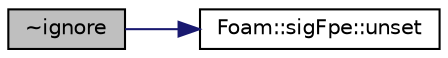 digraph "~ignore"
{
  bgcolor="transparent";
  edge [fontname="Helvetica",fontsize="10",labelfontname="Helvetica",labelfontsize="10"];
  node [fontname="Helvetica",fontsize="10",shape=record];
  rankdir="LR";
  Node1 [label="~ignore",height=0.2,width=0.4,color="black", fillcolor="grey75", style="filled" fontcolor="black"];
  Node1 -> Node2 [color="midnightblue",fontsize="10",style="solid",fontname="Helvetica"];
  Node2 [label="Foam::sigFpe::unset",height=0.2,width=0.4,color="black",URL="$classFoam_1_1sigFpe.html#a73807337a16ce27ce869e4322e388b6b",tooltip="Deactivate SIGFPE signal handler and NaN memory initialisation. "];
}
